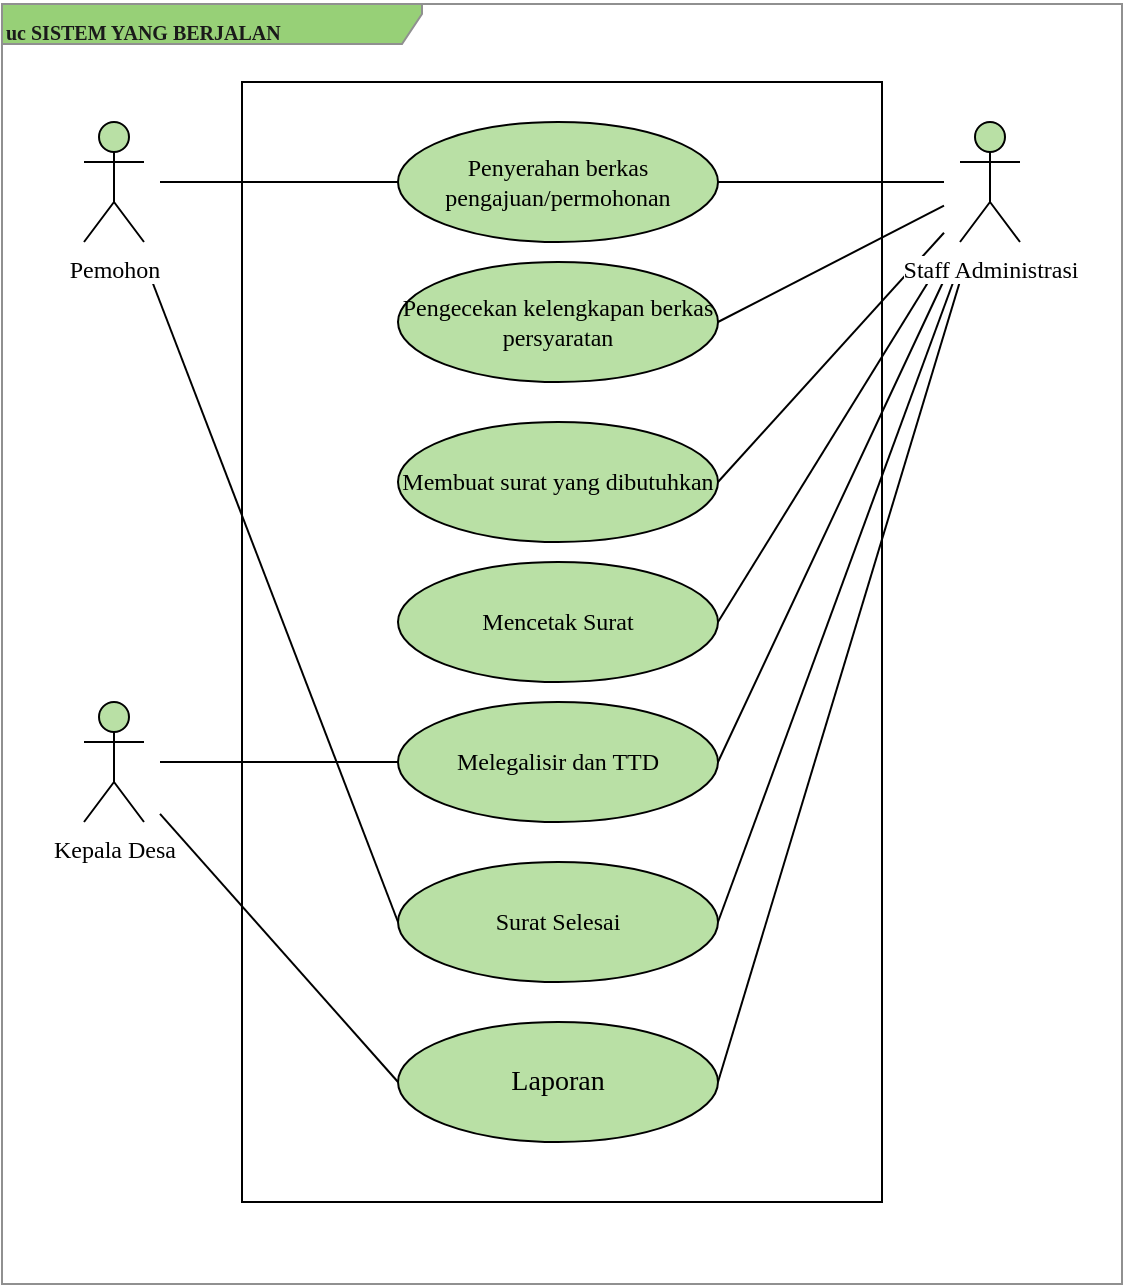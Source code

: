 <mxfile version="15.7.3" type="github" pages="2">
  <diagram id="C5RBs43oDa-KdzZeNtuy" name="use case">
    <mxGraphModel dx="1468" dy="796" grid="1" gridSize="10" guides="1" tooltips="1" connect="1" arrows="1" fold="1" page="1" pageScale="1" pageWidth="827" pageHeight="1169" math="0" shadow="0">
      <root>
        <mxCell id="WIyWlLk6GJQsqaUBKTNV-0" />
        <mxCell id="WIyWlLk6GJQsqaUBKTNV-1" parent="WIyWlLk6GJQsqaUBKTNV-0" />
        <mxCell id="R1AbxzGF3tNtCaSV0Vns-0" value="&lt;font size=&quot;1&quot;&gt;&lt;b&gt;uc SISTEM YANG BERJALAN&lt;/b&gt;&lt;/font&gt;" style="shape=umlFrame;whiteSpace=wrap;html=1;hachureGap=4;pointerEvents=0;fontFamily=Times New Roman;fontSize=20;width=210;height=20;fillColor=#97D077;strokeColor=#909090;fontColor=#1A1A1A;align=left;" vertex="1" parent="WIyWlLk6GJQsqaUBKTNV-1">
          <mxGeometry x="40" y="40" width="560" height="640" as="geometry" />
        </mxCell>
        <mxCell id="P93kdAKWn613RfKLbOwr-4" value="" style="rounded=0;whiteSpace=wrap;html=1;hachureGap=4;fontFamily=Architects Daughter;fontSource=https%3A%2F%2Ffonts.googleapis.com%2Fcss%3Ffamily%3DArchitects%2BDaughter;fontSize=20;fillColor=none;" vertex="1" parent="WIyWlLk6GJQsqaUBKTNV-1">
          <mxGeometry x="160" y="79" width="320" height="560" as="geometry" />
        </mxCell>
        <mxCell id="P93kdAKWn613RfKLbOwr-18" style="edgeStyle=none;curved=1;rounded=0;hachureGap=4;orthogonalLoop=1;jettySize=auto;html=1;entryX=0;entryY=0.5;entryDx=0;entryDy=0;fontFamily=Times New Roman;fontSize=12;endArrow=none;startSize=14;endSize=14;sourcePerimeterSpacing=8;targetPerimeterSpacing=8;endFill=0;" edge="1" parent="WIyWlLk6GJQsqaUBKTNV-1" source="P93kdAKWn613RfKLbOwr-5" target="P93kdAKWn613RfKLbOwr-10">
          <mxGeometry relative="1" as="geometry" />
        </mxCell>
        <mxCell id="P93kdAKWn613RfKLbOwr-32" style="edgeStyle=none;curved=1;rounded=0;hachureGap=4;orthogonalLoop=1;jettySize=auto;html=1;entryX=0;entryY=0.5;entryDx=0;entryDy=0;fontFamily=Times New Roman;fontSize=12;endArrow=none;endFill=0;startSize=14;endSize=14;sourcePerimeterSpacing=8;targetPerimeterSpacing=8;" edge="1" parent="WIyWlLk6GJQsqaUBKTNV-1" source="P93kdAKWn613RfKLbOwr-5" target="P93kdAKWn613RfKLbOwr-16">
          <mxGeometry relative="1" as="geometry" />
        </mxCell>
        <mxCell id="P93kdAKWn613RfKLbOwr-5" value="&lt;span style=&quot;background-color: rgb(255, 255, 255); font-size: 12px;&quot;&gt;Pemohon&lt;/span&gt;" style="shape=umlActor;verticalLabelPosition=bottom;verticalAlign=top;html=1;outlineConnect=0;hachureGap=4;fontFamily=Times New Roman;fontSize=12;fillColor=#B9E0A5;" vertex="1" parent="WIyWlLk6GJQsqaUBKTNV-1">
          <mxGeometry x="81" y="99" width="30" height="60" as="geometry" />
        </mxCell>
        <mxCell id="P93kdAKWn613RfKLbOwr-19" style="edgeStyle=none;curved=1;rounded=0;hachureGap=4;orthogonalLoop=1;jettySize=auto;html=1;entryX=1;entryY=0.5;entryDx=0;entryDy=0;fontFamily=Times New Roman;fontSize=12;endArrow=none;endFill=0;startSize=14;endSize=14;sourcePerimeterSpacing=8;targetPerimeterSpacing=8;" edge="1" parent="WIyWlLk6GJQsqaUBKTNV-1" source="P93kdAKWn613RfKLbOwr-8" target="P93kdAKWn613RfKLbOwr-10">
          <mxGeometry relative="1" as="geometry" />
        </mxCell>
        <mxCell id="P93kdAKWn613RfKLbOwr-20" style="edgeStyle=none;curved=1;rounded=0;hachureGap=4;orthogonalLoop=1;jettySize=auto;html=1;entryX=1;entryY=0.5;entryDx=0;entryDy=0;fontFamily=Times New Roman;fontSize=12;endArrow=none;endFill=0;startSize=14;endSize=14;sourcePerimeterSpacing=8;targetPerimeterSpacing=8;" edge="1" parent="WIyWlLk6GJQsqaUBKTNV-1" source="P93kdAKWn613RfKLbOwr-8" target="P93kdAKWn613RfKLbOwr-12">
          <mxGeometry relative="1" as="geometry" />
        </mxCell>
        <mxCell id="P93kdAKWn613RfKLbOwr-21" style="edgeStyle=none;curved=1;rounded=0;hachureGap=4;orthogonalLoop=1;jettySize=auto;html=1;entryX=1;entryY=0.5;entryDx=0;entryDy=0;fontFamily=Times New Roman;fontSize=12;endArrow=none;endFill=0;startSize=14;endSize=14;sourcePerimeterSpacing=8;targetPerimeterSpacing=8;" edge="1" parent="WIyWlLk6GJQsqaUBKTNV-1" source="P93kdAKWn613RfKLbOwr-8" target="P93kdAKWn613RfKLbOwr-13">
          <mxGeometry relative="1" as="geometry" />
        </mxCell>
        <mxCell id="P93kdAKWn613RfKLbOwr-22" style="edgeStyle=none;curved=1;rounded=0;hachureGap=4;orthogonalLoop=1;jettySize=auto;html=1;entryX=1;entryY=0.5;entryDx=0;entryDy=0;fontFamily=Times New Roman;fontSize=12;endArrow=none;endFill=0;startSize=14;endSize=14;sourcePerimeterSpacing=8;targetPerimeterSpacing=8;" edge="1" parent="WIyWlLk6GJQsqaUBKTNV-1" source="P93kdAKWn613RfKLbOwr-8" target="P93kdAKWn613RfKLbOwr-14">
          <mxGeometry relative="1" as="geometry" />
        </mxCell>
        <mxCell id="P93kdAKWn613RfKLbOwr-26" style="edgeStyle=none;curved=1;rounded=0;hachureGap=4;orthogonalLoop=1;jettySize=auto;html=1;entryX=1;entryY=0.5;entryDx=0;entryDy=0;fontFamily=Times New Roman;fontSize=14;endArrow=none;endFill=0;startSize=14;endSize=14;sourcePerimeterSpacing=8;targetPerimeterSpacing=8;" edge="1" parent="WIyWlLk6GJQsqaUBKTNV-1" source="P93kdAKWn613RfKLbOwr-8" target="P93kdAKWn613RfKLbOwr-25">
          <mxGeometry relative="1" as="geometry" />
        </mxCell>
        <mxCell id="P93kdAKWn613RfKLbOwr-37" style="edgeStyle=none;curved=1;rounded=0;hachureGap=4;orthogonalLoop=1;jettySize=auto;html=1;entryX=0;entryY=0.5;entryDx=0;entryDy=0;fontFamily=Times New Roman;fontSize=14;endArrow=none;endFill=0;startSize=14;endSize=14;sourcePerimeterSpacing=8;targetPerimeterSpacing=8;" edge="1" parent="WIyWlLk6GJQsqaUBKTNV-1" source="P93kdAKWn613RfKLbOwr-9" target="P93kdAKWn613RfKLbOwr-25">
          <mxGeometry relative="1" as="geometry" />
        </mxCell>
        <mxCell id="P93kdAKWn613RfKLbOwr-38" style="edgeStyle=none;curved=1;rounded=0;hachureGap=4;orthogonalLoop=1;jettySize=auto;html=1;entryX=0;entryY=0.5;entryDx=0;entryDy=0;fontFamily=Times New Roman;fontSize=12;endArrow=none;endFill=0;startSize=14;endSize=14;sourcePerimeterSpacing=8;targetPerimeterSpacing=8;" edge="1" parent="WIyWlLk6GJQsqaUBKTNV-1" source="P93kdAKWn613RfKLbOwr-9" target="P93kdAKWn613RfKLbOwr-15">
          <mxGeometry relative="1" as="geometry" />
        </mxCell>
        <mxCell id="P93kdAKWn613RfKLbOwr-9" value="Kepala Desa" style="shape=umlActor;verticalLabelPosition=bottom;verticalAlign=top;html=1;outlineConnect=0;hachureGap=4;fontFamily=Times New Roman;fontSize=12;fillColor=#B9E0A5;" vertex="1" parent="WIyWlLk6GJQsqaUBKTNV-1">
          <mxGeometry x="81" y="389" width="30" height="60" as="geometry" />
        </mxCell>
        <mxCell id="P93kdAKWn613RfKLbOwr-10" value="Penyerahan berkas pengajuan/permohonan" style="ellipse;whiteSpace=wrap;html=1;hachureGap=4;fontFamily=Times New Roman;fontSize=12;fillColor=#B9E0A5;" vertex="1" parent="WIyWlLk6GJQsqaUBKTNV-1">
          <mxGeometry x="238" y="99" width="160" height="60" as="geometry" />
        </mxCell>
        <mxCell id="P93kdAKWn613RfKLbOwr-12" value="Pengecekan kelengkapan berkas persyaratan" style="ellipse;whiteSpace=wrap;html=1;hachureGap=4;fontFamily=Times New Roman;fontSize=12;fillColor=#B9E0A5;" vertex="1" parent="WIyWlLk6GJQsqaUBKTNV-1">
          <mxGeometry x="238" y="169" width="160" height="60" as="geometry" />
        </mxCell>
        <mxCell id="P93kdAKWn613RfKLbOwr-13" value="Membuat surat yang dibutuhkan" style="ellipse;whiteSpace=wrap;html=1;hachureGap=4;fontFamily=Times New Roman;fontSize=12;fillColor=#B9E0A5;" vertex="1" parent="WIyWlLk6GJQsqaUBKTNV-1">
          <mxGeometry x="238" y="249" width="160" height="60" as="geometry" />
        </mxCell>
        <mxCell id="P93kdAKWn613RfKLbOwr-14" value="Mencetak Surat" style="ellipse;whiteSpace=wrap;html=1;hachureGap=4;fontFamily=Times New Roman;fontSize=12;fillColor=#B9E0A5;" vertex="1" parent="WIyWlLk6GJQsqaUBKTNV-1">
          <mxGeometry x="238" y="319" width="160" height="60" as="geometry" />
        </mxCell>
        <mxCell id="P93kdAKWn613RfKLbOwr-15" value="Melegalisir dan TTD" style="ellipse;whiteSpace=wrap;html=1;hachureGap=4;fontFamily=Times New Roman;fontSize=12;fillColor=#B9E0A5;" vertex="1" parent="WIyWlLk6GJQsqaUBKTNV-1">
          <mxGeometry x="238" y="389" width="160" height="60" as="geometry" />
        </mxCell>
        <mxCell id="P93kdAKWn613RfKLbOwr-16" value="Surat Selesai" style="ellipse;whiteSpace=wrap;html=1;hachureGap=4;fontFamily=Times New Roman;fontSize=12;fillColor=#B9E0A5;" vertex="1" parent="WIyWlLk6GJQsqaUBKTNV-1">
          <mxGeometry x="238" y="469" width="160" height="60" as="geometry" />
        </mxCell>
        <mxCell id="P93kdAKWn613RfKLbOwr-25" value="Laporan" style="ellipse;whiteSpace=wrap;html=1;hachureGap=4;fontFamily=Times New Roman;fontSize=14;fillColor=#B9E0A5;" vertex="1" parent="WIyWlLk6GJQsqaUBKTNV-1">
          <mxGeometry x="238" y="549" width="160" height="60" as="geometry" />
        </mxCell>
        <mxCell id="P93kdAKWn613RfKLbOwr-33" style="edgeStyle=none;curved=1;rounded=0;hachureGap=4;orthogonalLoop=1;jettySize=auto;html=1;entryX=1;entryY=0.5;entryDx=0;entryDy=0;fontFamily=Times New Roman;fontSize=12;endArrow=none;endFill=0;startSize=14;endSize=14;sourcePerimeterSpacing=8;targetPerimeterSpacing=8;" edge="1" parent="WIyWlLk6GJQsqaUBKTNV-1" source="P93kdAKWn613RfKLbOwr-8" target="P93kdAKWn613RfKLbOwr-15">
          <mxGeometry relative="1" as="geometry" />
        </mxCell>
        <mxCell id="P93kdAKWn613RfKLbOwr-36" style="edgeStyle=none;curved=1;rounded=0;hachureGap=4;orthogonalLoop=1;jettySize=auto;html=1;entryX=1;entryY=0.5;entryDx=0;entryDy=0;fontFamily=Times New Roman;fontSize=12;endArrow=none;endFill=0;startSize=14;endSize=14;sourcePerimeterSpacing=8;targetPerimeterSpacing=8;" edge="1" parent="WIyWlLk6GJQsqaUBKTNV-1" source="P93kdAKWn613RfKLbOwr-8" target="P93kdAKWn613RfKLbOwr-16">
          <mxGeometry relative="1" as="geometry" />
        </mxCell>
        <mxCell id="P93kdAKWn613RfKLbOwr-8" value="&lt;span style=&quot;background-color: rgb(255, 255, 255); font-size: 12px;&quot;&gt;Staff Administrasi&lt;/span&gt;" style="shape=umlActor;verticalLabelPosition=bottom;verticalAlign=top;html=1;outlineConnect=0;hachureGap=4;fontFamily=Times New Roman;fontSize=12;fillColor=#B9E0A5;" vertex="1" parent="WIyWlLk6GJQsqaUBKTNV-1">
          <mxGeometry x="519" y="99" width="30" height="60" as="geometry" />
        </mxCell>
      </root>
    </mxGraphModel>
  </diagram>
  <diagram name="act-diagram" id="EzQDBCoAbCLYZZ4XYxiy">
    <mxGraphModel dx="1468" dy="796" grid="1" gridSize="10" guides="1" tooltips="1" connect="1" arrows="1" fold="1" page="1" pageScale="1" pageWidth="827" pageHeight="1169" math="0" shadow="0">
      <root>
        <mxCell id="nnEQlcjSg8EqqNv9_jPq-0" />
        <mxCell id="nnEQlcjSg8EqqNv9_jPq-1" parent="nnEQlcjSg8EqqNv9_jPq-0" />
        <mxCell id="QlBk0HFEvFNq72E6Q_7V-33" value="&lt;b style=&quot;font-size: x-small&quot;&gt;sd SISTEM YANG BERJALAN&lt;/b&gt;" style="shape=umlFrame;whiteSpace=wrap;html=1;hachureGap=4;pointerEvents=0;fontFamily=Times New Roman;fontSize=20;width=210;height=20;fillColor=#97D077;strokeColor=#909090;fontColor=#1A1A1A;align=left;" vertex="1" parent="nnEQlcjSg8EqqNv9_jPq-1">
          <mxGeometry x="827" y="40" width="680" height="640" as="geometry" />
        </mxCell>
        <mxCell id="h9RHg6pNDmwT4sktytUE-0" value="&lt;font color=&quot;#000000&quot; style=&quot;background-color: rgb(255, 255, 255); font-size: 12px;&quot;&gt;Pemohon&lt;/font&gt;" style="shape=umlLifeline;participant=umlActor;perimeter=lifelinePerimeter;whiteSpace=wrap;html=1;container=1;collapsible=0;recursiveResize=0;verticalAlign=top;spacingTop=36;outlineConnect=0;labelBackgroundColor=none;hachureGap=4;fontFamily=Times New Roman;fontSize=12;fontColor=#FFFFFF;strokeColor=#000000;fillColor=#B9E0A5;gradientColor=none;" vertex="1" parent="nnEQlcjSg8EqqNv9_jPq-1">
          <mxGeometry x="870" y="80" width="20" height="560" as="geometry" />
        </mxCell>
        <mxCell id="h9RHg6pNDmwT4sktytUE-1" value="" style="html=1;points=[];perimeter=orthogonalPerimeter;labelBackgroundColor=#FFFFFF;hachureGap=4;fontFamily=Times New Roman;fontSize=12;fontColor=#000000;strokeColor=#000000;fillColor=#B9E0A5;gradientColor=none;" vertex="1" parent="h9RHg6pNDmwT4sktytUE-0">
          <mxGeometry x="5" y="94" width="10" height="336" as="geometry" />
        </mxCell>
        <mxCell id="h9RHg6pNDmwT4sktytUE-2" value="&lt;font color=&quot;#000000&quot; style=&quot;background-color: rgb(255, 255, 255); font-size: 12px;&quot;&gt;Staff Administrasi&lt;/font&gt;" style="shape=umlLifeline;participant=umlActor;perimeter=lifelinePerimeter;whiteSpace=wrap;html=1;container=1;collapsible=0;recursiveResize=0;verticalAlign=top;spacingTop=36;outlineConnect=0;labelBackgroundColor=none;hachureGap=4;fontFamily=Times New Roman;fontSize=12;fontColor=#FFFFFF;strokeColor=#000000;fillColor=#B9E0A5;gradientColor=none;" vertex="1" parent="nnEQlcjSg8EqqNv9_jPq-1">
          <mxGeometry x="1020" y="80" width="20" height="560" as="geometry" />
        </mxCell>
        <mxCell id="h9RHg6pNDmwT4sktytUE-3" value="" style="html=1;points=[];perimeter=orthogonalPerimeter;labelBackgroundColor=#FFFFFF;hachureGap=4;fontFamily=Times New Roman;fontSize=12;fontColor=#000000;strokeColor=#000000;fillColor=#B9E0A5;gradientColor=none;" vertex="1" parent="h9RHg6pNDmwT4sktytUE-2">
          <mxGeometry x="5" y="94" width="10" height="426" as="geometry" />
        </mxCell>
        <mxCell id="h9RHg6pNDmwT4sktytUE-25" value="" style="html=1;points=[];perimeter=orthogonalPerimeter;labelBackgroundColor=none;hachureGap=4;fontFamily=Times New Roman;fontSize=12;fontColor=#000000;strokeColor=#000000;fillColor=#B9E0A5;gradientColor=none;" vertex="1" parent="h9RHg6pNDmwT4sktytUE-2">
          <mxGeometry x="10" y="201" width="10" height="10" as="geometry" />
        </mxCell>
        <mxCell id="h9RHg6pNDmwT4sktytUE-6" value="&lt;font color=&quot;#000000&quot;&gt;&lt;span style=&quot;background-color: rgb(255 , 255 , 255)&quot;&gt;Kepala Desa&lt;/span&gt;&lt;/font&gt;" style="shape=umlLifeline;participant=umlActor;perimeter=lifelinePerimeter;whiteSpace=wrap;html=1;container=1;collapsible=0;recursiveResize=0;verticalAlign=top;spacingTop=36;outlineConnect=0;labelBackgroundColor=none;hachureGap=4;fontFamily=Times New Roman;fontSize=12;fontColor=#FFFFFF;strokeColor=#000000;fillColor=#B9E0A5;gradientColor=none;" vertex="1" parent="nnEQlcjSg8EqqNv9_jPq-1">
          <mxGeometry x="1460" y="80" width="20" height="560" as="geometry" />
        </mxCell>
        <mxCell id="h9RHg6pNDmwT4sktytUE-7" value="" style="html=1;points=[];perimeter=orthogonalPerimeter;labelBackgroundColor=#FFFFFF;hachureGap=4;fontFamily=Times New Roman;fontSize=12;fontColor=#000000;strokeColor=#000000;fillColor=#B9E0A5;gradientColor=none;" vertex="1" parent="h9RHg6pNDmwT4sktytUE-6">
          <mxGeometry x="5" y="350" width="10" height="160" as="geometry" />
        </mxCell>
        <mxCell id="h9RHg6pNDmwT4sktytUE-10" value="1 :Membawa Berkas" style="rounded=0;hachureGap=4;orthogonalLoop=1;jettySize=auto;html=1;labelBackgroundColor=default;fontFamily=Times New Roman;fontSize=12;fontColor=#000000;endArrow=block;endFill=1;startSize=14;endSize=8;sourcePerimeterSpacing=8;targetPerimeterSpacing=8;strokeColor=#FF0000;exitX=1.009;exitY=0.008;exitDx=0;exitDy=0;exitPerimeter=0;entryX=0.1;entryY=0.004;entryDx=0;entryDy=0;entryPerimeter=0;" edge="1" parent="nnEQlcjSg8EqqNv9_jPq-1" source="h9RHg6pNDmwT4sktytUE-1" target="h9RHg6pNDmwT4sktytUE-3">
          <mxGeometry y="10" relative="1" as="geometry">
            <mxPoint x="893" y="176" as="sourcePoint" />
            <mxPoint x="1020" y="176" as="targetPoint" />
            <mxPoint as="offset" />
          </mxGeometry>
        </mxCell>
        <mxCell id="h9RHg6pNDmwT4sktytUE-17" value="Berkas" style="shape=umlLifeline;perimeter=lifelinePerimeter;whiteSpace=wrap;html=1;container=1;collapsible=0;recursiveResize=0;outlineConnect=0;labelBackgroundColor=none;hachureGap=4;fontFamily=Times New Roman;fontSize=12;fontColor=#000000;strokeColor=#000000;fillColor=#B9E0A5;gradientColor=none;" vertex="1" parent="nnEQlcjSg8EqqNv9_jPq-1">
          <mxGeometry x="1145" y="80" width="70" height="560" as="geometry" />
        </mxCell>
        <mxCell id="h9RHg6pNDmwT4sktytUE-19" value="" style="html=1;points=[];perimeter=orthogonalPerimeter;labelBackgroundColor=none;hachureGap=4;fontFamily=Times New Roman;fontSize=12;fontColor=#000000;strokeColor=#000000;fillColor=#B9E0A5;gradientColor=none;" vertex="1" parent="h9RHg6pNDmwT4sktytUE-17">
          <mxGeometry x="30" y="165" width="10" height="15" as="geometry" />
        </mxCell>
        <mxCell id="h9RHg6pNDmwT4sktytUE-21" value="Surat" style="shape=umlLifeline;perimeter=lifelinePerimeter;whiteSpace=wrap;html=1;container=1;collapsible=0;recursiveResize=0;outlineConnect=0;labelBackgroundColor=none;hachureGap=4;fontFamily=Times New Roman;fontSize=12;fontColor=#000000;strokeColor=#000000;fillColor=#B9E0A5;gradientColor=none;" vertex="1" parent="nnEQlcjSg8EqqNv9_jPq-1">
          <mxGeometry x="1241" y="80" width="70" height="560" as="geometry" />
        </mxCell>
        <mxCell id="h9RHg6pNDmwT4sktytUE-22" value="" style="html=1;points=[];perimeter=orthogonalPerimeter;labelBackgroundColor=none;hachureGap=4;fontFamily=Times New Roman;fontSize=12;fontColor=#000000;strokeColor=#000000;fillColor=#B9E0A5;gradientColor=none;" vertex="1" parent="h9RHg6pNDmwT4sktytUE-21">
          <mxGeometry x="30" y="237" width="10" height="73" as="geometry" />
        </mxCell>
        <mxCell id="h9RHg6pNDmwT4sktytUE-33" value="Laporan" style="shape=umlLifeline;perimeter=lifelinePerimeter;whiteSpace=wrap;html=1;container=1;collapsible=0;recursiveResize=0;outlineConnect=0;labelBackgroundColor=none;hachureGap=4;fontFamily=Times New Roman;fontSize=12;fontColor=#000000;strokeColor=#000000;fillColor=#B9E0A5;gradientColor=none;" vertex="1" parent="nnEQlcjSg8EqqNv9_jPq-1">
          <mxGeometry x="1337" y="80" width="70" height="560" as="geometry" />
        </mxCell>
        <mxCell id="h9RHg6pNDmwT4sktytUE-34" value="" style="html=1;points=[];perimeter=orthogonalPerimeter;labelBackgroundColor=none;hachureGap=4;fontFamily=Times New Roman;fontSize=12;fontColor=#000000;strokeColor=#000000;fillColor=#B9E0A5;gradientColor=none;" vertex="1" parent="h9RHg6pNDmwT4sktytUE-33">
          <mxGeometry x="30" y="433" width="10" height="40" as="geometry" />
        </mxCell>
        <mxCell id="rQhidSEt4k1ycaJ4zwV_-0" value="&lt;font size=&quot;1&quot;&gt;&lt;b&gt;act SISTEM YANG BERJALAN&lt;/b&gt;&lt;/font&gt;" style="shape=umlFrame;whiteSpace=wrap;html=1;hachureGap=4;pointerEvents=0;fontFamily=Times New Roman;fontSize=20;width=210;height=20;fillColor=#97D077;strokeColor=#909090;fontColor=#1A1A1A;align=left;" vertex="1" parent="nnEQlcjSg8EqqNv9_jPq-1">
          <mxGeometry x="80" y="40" width="680" height="960" as="geometry" />
        </mxCell>
        <mxCell id="Gp1zR7eavyP5q6iyYhlP-24" value="Pemohon" style="swimlane;startSize=20;hachureGap=4;pointerEvents=0;fontFamily=Times New Roman;fontSize=12;align=center;fillColor=none;strokeColor=#000000;" vertex="1" parent="nnEQlcjSg8EqqNv9_jPq-1">
          <mxGeometry x="120" y="80" width="200" height="880" as="geometry" />
        </mxCell>
        <mxCell id="Gp1zR7eavyP5q6iyYhlP-25" value="" style="ellipse;html=1;shape=startState;fillColor=#000000;strokeColor=#FF0000;hachureGap=4;pointerEvents=0;fontFamily=Times New Roman;fontSize=12;align=center;" vertex="1" parent="Gp1zR7eavyP5q6iyYhlP-24">
          <mxGeometry x="85" y="60" width="30" height="30" as="geometry" />
        </mxCell>
        <mxCell id="Gp1zR7eavyP5q6iyYhlP-26" value="&lt;font style=&quot;font-size: 12px&quot;&gt;Mulai&lt;/font&gt;" style="text;html=1;strokeColor=none;fillColor=none;align=center;verticalAlign=middle;whiteSpace=wrap;rounded=0;hachureGap=4;pointerEvents=0;fontFamily=Times New Roman;fontSize=8;" vertex="1" parent="Gp1zR7eavyP5q6iyYhlP-24">
          <mxGeometry x="70" y="40" width="60" height="30" as="geometry" />
        </mxCell>
        <mxCell id="Gp1zR7eavyP5q6iyYhlP-37" value="Menyerahkan Berkas Persyaratan Permohonan" style="rounded=1;whiteSpace=wrap;html=1;arcSize=40;fontColor=#000000;fillColor=#B9E0A5;strokeColor=#FF0000;hachureGap=4;pointerEvents=0;fontFamily=Times New Roman;fontSize=11;align=center;" vertex="1" parent="Gp1zR7eavyP5q6iyYhlP-24">
          <mxGeometry x="40" y="200" width="120" height="40" as="geometry" />
        </mxCell>
        <mxCell id="Gp1zR7eavyP5q6iyYhlP-27" value="Staff Administrasi" style="swimlane;startSize=20;hachureGap=4;pointerEvents=0;fontFamily=Times New Roman;fontSize=12;align=center;fillColor=none;strokeColor=#000000;" vertex="1" parent="nnEQlcjSg8EqqNv9_jPq-1">
          <mxGeometry x="320" y="80" width="200" height="880" as="geometry" />
        </mxCell>
        <mxCell id="DsfHyUygl1TfHLJwQq6e-9" style="edgeStyle=none;curved=1;rounded=0;hachureGap=4;orthogonalLoop=1;jettySize=auto;html=1;exitX=0.5;exitY=1;exitDx=0;exitDy=0;entryX=0.5;entryY=0;entryDx=0;entryDy=0;fontFamily=Times New Roman;fontSize=11;endArrow=open;endFill=0;startSize=14;endSize=8;sourcePerimeterSpacing=8;targetPerimeterSpacing=8;strokeColor=#FF0000;" edge="1" parent="Gp1zR7eavyP5q6iyYhlP-27" source="Gp1zR7eavyP5q6iyYhlP-28" target="DsfHyUygl1TfHLJwQq6e-5">
          <mxGeometry relative="1" as="geometry" />
        </mxCell>
        <mxCell id="Gp1zR7eavyP5q6iyYhlP-28" value="Memeriksa Kelengkapan Berkas Persyaratan" style="rounded=1;whiteSpace=wrap;html=1;arcSize=40;fontColor=#000000;fillColor=#B9E0A5;strokeColor=#FF0000;hachureGap=4;pointerEvents=0;fontFamily=Times New Roman;fontSize=11;align=center;" vertex="1" parent="Gp1zR7eavyP5q6iyYhlP-27">
          <mxGeometry x="40" y="200" width="120" height="40" as="geometry" />
        </mxCell>
        <mxCell id="WouqY0OHjDTVxSUwYaX0-3" style="edgeStyle=orthogonalEdgeStyle;rounded=0;hachureGap=4;orthogonalLoop=1;jettySize=auto;html=1;exitX=0.5;exitY=1;exitDx=0;exitDy=0;entryX=0.5;entryY=0;entryDx=0;entryDy=0;labelBackgroundColor=#FFFFFF;fontFamily=Times New Roman;fontSize=11;endArrow=open;endFill=0;startSize=14;endSize=8;sourcePerimeterSpacing=8;targetPerimeterSpacing=8;strokeColor=#FF0000;" edge="1" parent="Gp1zR7eavyP5q6iyYhlP-27" source="Gp1zR7eavyP5q6iyYhlP-29" target="WouqY0OHjDTVxSUwYaX0-2">
          <mxGeometry relative="1" as="geometry" />
        </mxCell>
        <mxCell id="Gp1zR7eavyP5q6iyYhlP-29" value="Membuat Surat yang Diminta" style="rounded=1;whiteSpace=wrap;html=1;arcSize=40;fontColor=#000000;fillColor=#B9E0A5;strokeColor=#FF0000;hachureGap=4;pointerEvents=0;fontFamily=Times New Roman;fontSize=11;align=center;" vertex="1" parent="Gp1zR7eavyP5q6iyYhlP-27">
          <mxGeometry x="40" y="360" width="120" height="40" as="geometry" />
        </mxCell>
        <mxCell id="Gp1zR7eavyP5q6iyYhlP-32" value="Meminta Legalisir dan TTD Kepala Desa" style="rounded=1;whiteSpace=wrap;html=1;arcSize=40;fontColor=#000000;fillColor=#B9E0A5;strokeColor=#FF0000;hachureGap=4;pointerEvents=0;fontFamily=Times New Roman;fontSize=11;align=center;" vertex="1" parent="Gp1zR7eavyP5q6iyYhlP-27">
          <mxGeometry x="40" y="500" width="120" height="40" as="geometry" />
        </mxCell>
        <mxCell id="DsfHyUygl1TfHLJwQq6e-4" value="Y" style="edgeStyle=orthogonalEdgeStyle;rounded=0;hachureGap=4;orthogonalLoop=1;jettySize=auto;html=1;exitX=0.5;exitY=1;exitDx=0;exitDy=0;entryX=0.5;entryY=0;entryDx=0;entryDy=0;fontFamily=Times New Roman;fontSize=11;endArrow=open;startSize=14;endSize=8;sourcePerimeterSpacing=8;targetPerimeterSpacing=8;strokeColor=#FF0000;" edge="1" parent="Gp1zR7eavyP5q6iyYhlP-27" source="DsfHyUygl1TfHLJwQq6e-5">
          <mxGeometry x="-0.333" y="-10" relative="1" as="geometry">
            <mxPoint as="offset" />
            <mxPoint x="100" y="360" as="targetPoint" />
          </mxGeometry>
        </mxCell>
        <mxCell id="DsfHyUygl1TfHLJwQq6e-5" value="Data &lt;br style=&quot;font-size: 11px;&quot;&gt;Valid?" style="rhombus;whiteSpace=wrap;html=1;fillColor=#B9E0A5;strokeColor=#FF0000;hachureGap=4;pointerEvents=0;fontFamily=Times New Roman;fontSize=11;align=center;" vertex="1" parent="Gp1zR7eavyP5q6iyYhlP-27">
          <mxGeometry x="60" y="270" width="80" height="60" as="geometry" />
        </mxCell>
        <mxCell id="WouqY0OHjDTVxSUwYaX0-4" style="edgeStyle=orthogonalEdgeStyle;rounded=0;hachureGap=4;orthogonalLoop=1;jettySize=auto;html=1;exitX=0.5;exitY=1;exitDx=0;exitDy=0;entryX=0.5;entryY=0;entryDx=0;entryDy=0;labelBackgroundColor=#FFFFFF;fontFamily=Times New Roman;fontSize=11;endArrow=open;endFill=0;startSize=14;endSize=8;sourcePerimeterSpacing=8;targetPerimeterSpacing=8;strokeColor=#FF0000;" edge="1" parent="Gp1zR7eavyP5q6iyYhlP-27" source="WouqY0OHjDTVxSUwYaX0-2" target="Gp1zR7eavyP5q6iyYhlP-32">
          <mxGeometry relative="1" as="geometry" />
        </mxCell>
        <mxCell id="WouqY0OHjDTVxSUwYaX0-2" value="Mencetak Surat" style="rounded=1;whiteSpace=wrap;html=1;arcSize=40;fontColor=#000000;fillColor=#B9E0A5;strokeColor=#FF0000;hachureGap=4;pointerEvents=0;fontFamily=Times New Roman;fontSize=11;align=center;" vertex="1" parent="Gp1zR7eavyP5q6iyYhlP-27">
          <mxGeometry x="40" y="430" width="120" height="40" as="geometry" />
        </mxCell>
        <mxCell id="7JWI9a8jckN2q67RNYAM-6" style="edgeStyle=none;rounded=0;hachureGap=4;orthogonalLoop=1;jettySize=auto;html=1;exitX=0.5;exitY=1;exitDx=0;exitDy=0;entryX=0.5;entryY=0;entryDx=0;entryDy=0;labelBackgroundColor=default;fontFamily=Times New Roman;fontSize=12;fontColor=#000000;startArrow=none;startFill=0;endArrow=open;endFill=0;startSize=8;endSize=8;sourcePerimeterSpacing=8;targetPerimeterSpacing=8;strokeColor=#FF0000;" edge="1" parent="Gp1zR7eavyP5q6iyYhlP-27" source="Gp1zR7eavyP5q6iyYhlP-53" target="7JWI9a8jckN2q67RNYAM-4">
          <mxGeometry relative="1" as="geometry" />
        </mxCell>
        <mxCell id="Gp1zR7eavyP5q6iyYhlP-53" value="Mencatat Laporan" style="rounded=1;whiteSpace=wrap;html=1;arcSize=40;fontColor=#000000;fillColor=#B9E0A5;strokeColor=#FF0000;hachureGap=4;pointerEvents=0;fontFamily=Times New Roman;fontSize=11;align=center;" vertex="1" parent="Gp1zR7eavyP5q6iyYhlP-27">
          <mxGeometry x="40" y="640" width="120" height="40" as="geometry" />
        </mxCell>
        <mxCell id="WouqY0OHjDTVxSUwYaX0-13" value="Menyerahkan Surat" style="rounded=1;whiteSpace=wrap;html=1;arcSize=40;fontColor=#000000;fillColor=#B9E0A5;strokeColor=#FF0000;hachureGap=4;pointerEvents=0;fontFamily=Times New Roman;fontSize=11;align=center;" vertex="1" parent="Gp1zR7eavyP5q6iyYhlP-27">
          <mxGeometry x="40" y="570" width="120" height="40" as="geometry" />
        </mxCell>
        <mxCell id="Gp1zR7eavyP5q6iyYhlP-48" style="edgeStyle=orthogonalEdgeStyle;rounded=0;hachureGap=4;orthogonalLoop=1;jettySize=auto;html=1;entryX=0.5;entryY=0;entryDx=0;entryDy=0;fontFamily=Times New Roman;fontSize=8;endArrow=open;startSize=14;endSize=8;sourcePerimeterSpacing=8;targetPerimeterSpacing=8;strokeColor=#FF0000;" edge="1" parent="Gp1zR7eavyP5q6iyYhlP-27" target="Gp1zR7eavyP5q6iyYhlP-62">
          <mxGeometry relative="1" as="geometry">
            <mxPoint x="300" y="700" as="targetPoint" />
            <mxPoint x="300" y="750" as="sourcePoint" />
          </mxGeometry>
        </mxCell>
        <mxCell id="Gp1zR7eavyP5q6iyYhlP-61" value="" style="group" vertex="1" connectable="0" parent="Gp1zR7eavyP5q6iyYhlP-27">
          <mxGeometry x="270" y="810" width="60" height="55" as="geometry" />
        </mxCell>
        <mxCell id="Gp1zR7eavyP5q6iyYhlP-62" value="" style="ellipse;html=1;shape=endState;fillColor=#000000;strokeColor=#ff0000;hachureGap=4;pointerEvents=0;fontFamily=Times New Roman;fontSize=12;align=center;" vertex="1" parent="Gp1zR7eavyP5q6iyYhlP-61">
          <mxGeometry x="15" width="30" height="30" as="geometry" />
        </mxCell>
        <mxCell id="Gp1zR7eavyP5q6iyYhlP-63" value="&lt;font style=&quot;font-size: 12px&quot;&gt;Selesai&lt;/font&gt;" style="text;html=1;strokeColor=none;fillColor=none;align=center;verticalAlign=middle;whiteSpace=wrap;rounded=0;hachureGap=4;pointerEvents=0;fontFamily=Times New Roman;fontSize=8;" vertex="1" parent="Gp1zR7eavyP5q6iyYhlP-61">
          <mxGeometry y="25" width="60" height="30" as="geometry" />
        </mxCell>
        <mxCell id="7JWI9a8jckN2q67RNYAM-4" value="Menyerahkan Laporan" style="rounded=1;whiteSpace=wrap;html=1;arcSize=40;fontColor=#000000;fillColor=#B9E0A5;strokeColor=#FF0000;hachureGap=4;pointerEvents=0;fontFamily=Times New Roman;fontSize=11;align=center;" vertex="1" parent="Gp1zR7eavyP5q6iyYhlP-27">
          <mxGeometry x="40" y="710" width="120" height="40" as="geometry" />
        </mxCell>
        <mxCell id="DsfHyUygl1TfHLJwQq6e-7" style="edgeStyle=none;curved=1;rounded=0;hachureGap=4;orthogonalLoop=1;jettySize=auto;html=1;exitX=0.5;exitY=1;exitDx=0;exitDy=0;entryX=0.5;entryY=0;entryDx=0;entryDy=0;fontFamily=Times New Roman;fontSize=11;endArrow=open;endFill=0;startSize=14;endSize=8;sourcePerimeterSpacing=8;targetPerimeterSpacing=8;strokeColor=#FF0000;" edge="1" parent="nnEQlcjSg8EqqNv9_jPq-1" source="Gp1zR7eavyP5q6iyYhlP-35" target="Gp1zR7eavyP5q6iyYhlP-37">
          <mxGeometry relative="1" as="geometry" />
        </mxCell>
        <mxCell id="Gp1zR7eavyP5q6iyYhlP-35" value="Membawa Berkas Persyaratan" style="rounded=1;whiteSpace=wrap;html=1;arcSize=40;fontColor=#000000;fillColor=#B9E0A5;strokeColor=#FF0000;hachureGap=4;pointerEvents=0;fontFamily=Times New Roman;fontSize=11;align=center;" vertex="1" parent="nnEQlcjSg8EqqNv9_jPq-1">
          <mxGeometry x="160" y="200" width="120" height="40" as="geometry" />
        </mxCell>
        <mxCell id="Gp1zR7eavyP5q6iyYhlP-42" value="" style="edgeStyle=orthogonalEdgeStyle;html=1;verticalAlign=bottom;endArrow=open;endSize=8;strokeColor=#FF0000;rounded=0;hachureGap=4;fontFamily=Times New Roman;fontSize=12;sourcePerimeterSpacing=8;targetPerimeterSpacing=8;curved=1;entryX=0.5;entryY=0;entryDx=0;entryDy=0;exitX=0.502;exitY=0.862;exitDx=0;exitDy=0;exitPerimeter=0;" edge="1" parent="nnEQlcjSg8EqqNv9_jPq-1" source="Gp1zR7eavyP5q6iyYhlP-25" target="Gp1zR7eavyP5q6iyYhlP-35">
          <mxGeometry relative="1" as="geometry">
            <mxPoint x="220" y="205" as="targetPoint" />
          </mxGeometry>
        </mxCell>
        <mxCell id="WouqY0OHjDTVxSUwYaX0-16" style="edgeStyle=orthogonalEdgeStyle;rounded=0;hachureGap=4;orthogonalLoop=1;jettySize=auto;html=1;exitX=0.5;exitY=1;exitDx=0;exitDy=0;entryX=0;entryY=0.5;entryDx=0;entryDy=0;labelBackgroundColor=#FFFFFF;fontFamily=Times New Roman;fontSize=11;endArrow=open;endFill=0;startSize=14;endSize=8;sourcePerimeterSpacing=8;targetPerimeterSpacing=8;strokeColor=#FF0000;" edge="1" parent="nnEQlcjSg8EqqNv9_jPq-1" source="Gp1zR7eavyP5q6iyYhlP-44" target="Gp1zR7eavyP5q6iyYhlP-53">
          <mxGeometry relative="1" as="geometry" />
        </mxCell>
        <mxCell id="Gp1zR7eavyP5q6iyYhlP-44" value="Surat Selesai" style="rounded=1;whiteSpace=wrap;html=1;arcSize=40;fontColor=#000000;fillColor=#B9E0A5;strokeColor=#FF0000;hachureGap=4;pointerEvents=0;fontFamily=Times New Roman;fontSize=11;align=center;" vertex="1" parent="nnEQlcjSg8EqqNv9_jPq-1">
          <mxGeometry x="160" y="650" width="120" height="40" as="geometry" />
        </mxCell>
        <mxCell id="Gp1zR7eavyP5q6iyYhlP-45" value="no" style="edgeStyle=orthogonalEdgeStyle;rounded=0;hachureGap=4;orthogonalLoop=1;jettySize=auto;html=1;exitX=0.5;exitY=0;exitDx=0;exitDy=0;entryX=0.5;entryY=1;entryDx=0;entryDy=0;fontFamily=Times New Roman;fontSize=8;endArrow=open;startSize=14;endSize=8;sourcePerimeterSpacing=8;targetPerimeterSpacing=8;strokeColor=#FF0000;" edge="1" parent="nnEQlcjSg8EqqNv9_jPq-1" target="Gp1zR7eavyP5q6iyYhlP-33">
          <mxGeometry x="-0.333" relative="1" as="geometry">
            <mxPoint as="offset" />
            <mxPoint x="420" y="720" as="sourcePoint" />
          </mxGeometry>
        </mxCell>
        <mxCell id="DsfHyUygl1TfHLJwQq6e-0" value="Kepala Desa" style="swimlane;startSize=20;hachureGap=4;pointerEvents=0;fontFamily=Times New Roman;fontSize=12;align=center;fillColor=none;strokeColor=#000000;" vertex="1" parent="nnEQlcjSg8EqqNv9_jPq-1">
          <mxGeometry x="520" y="80" width="200" height="880" as="geometry" />
        </mxCell>
        <mxCell id="WouqY0OHjDTVxSUwYaX0-9" value="Melegalisir dan TTD Surat" style="rounded=1;whiteSpace=wrap;html=1;arcSize=40;fontColor=#000000;fillColor=#B9E0A5;strokeColor=#FF0000;hachureGap=4;pointerEvents=0;fontFamily=Times New Roman;fontSize=11;align=center;" vertex="1" parent="DsfHyUygl1TfHLJwQq6e-0">
          <mxGeometry x="40" y="500" width="120" height="40" as="geometry" />
        </mxCell>
        <mxCell id="7JWI9a8jckN2q67RNYAM-5" value="Menerima Laporan" style="rounded=1;whiteSpace=wrap;html=1;arcSize=40;fontColor=#000000;fillColor=#B9E0A5;strokeColor=#FF0000;hachureGap=4;pointerEvents=0;fontFamily=Times New Roman;fontSize=11;align=center;" vertex="1" parent="DsfHyUygl1TfHLJwQq6e-0">
          <mxGeometry x="40" y="710" width="120" height="40" as="geometry" />
        </mxCell>
        <mxCell id="DsfHyUygl1TfHLJwQq6e-8" style="edgeStyle=none;curved=1;rounded=0;hachureGap=4;orthogonalLoop=1;jettySize=auto;html=1;exitX=1;exitY=0.5;exitDx=0;exitDy=0;entryX=0;entryY=0.5;entryDx=0;entryDy=0;fontFamily=Times New Roman;fontSize=11;endArrow=open;endFill=0;startSize=14;endSize=8;sourcePerimeterSpacing=8;targetPerimeterSpacing=8;strokeColor=#FF0000;" edge="1" parent="nnEQlcjSg8EqqNv9_jPq-1" source="Gp1zR7eavyP5q6iyYhlP-37" target="Gp1zR7eavyP5q6iyYhlP-28">
          <mxGeometry relative="1" as="geometry" />
        </mxCell>
        <mxCell id="WouqY0OHjDTVxSUwYaX0-0" value="&lt;font style=&quot;font-size: 11px; background-color: rgb(255, 255, 255);&quot;&gt;N&lt;/font&gt;" style="edgeStyle=orthogonalEdgeStyle;rounded=0;hachureGap=4;orthogonalLoop=1;jettySize=auto;html=1;exitX=0;exitY=0.5;exitDx=0;exitDy=0;entryX=0.5;entryY=1;entryDx=0;entryDy=0;fontFamily=Times New Roman;fontSize=11;endArrow=open;endFill=0;startSize=14;endSize=8;sourcePerimeterSpacing=8;targetPerimeterSpacing=8;strokeColor=#FF0000;" edge="1" parent="nnEQlcjSg8EqqNv9_jPq-1" source="DsfHyUygl1TfHLJwQq6e-5" target="Gp1zR7eavyP5q6iyYhlP-37">
          <mxGeometry x="-0.909" y="-10" relative="1" as="geometry">
            <mxPoint as="offset" />
          </mxGeometry>
        </mxCell>
        <mxCell id="WouqY0OHjDTVxSUwYaX0-10" style="edgeStyle=orthogonalEdgeStyle;rounded=0;hachureGap=4;orthogonalLoop=1;jettySize=auto;html=1;exitX=1;exitY=0.5;exitDx=0;exitDy=0;entryX=0;entryY=0.5;entryDx=0;entryDy=0;labelBackgroundColor=#FFFFFF;fontFamily=Times New Roman;fontSize=11;endArrow=open;endFill=0;startSize=14;endSize=8;sourcePerimeterSpacing=8;targetPerimeterSpacing=8;strokeColor=#FF0000;" edge="1" parent="nnEQlcjSg8EqqNv9_jPq-1" source="Gp1zR7eavyP5q6iyYhlP-32" target="WouqY0OHjDTVxSUwYaX0-9">
          <mxGeometry relative="1" as="geometry" />
        </mxCell>
        <mxCell id="WouqY0OHjDTVxSUwYaX0-14" style="edgeStyle=orthogonalEdgeStyle;rounded=0;hachureGap=4;orthogonalLoop=1;jettySize=auto;html=1;exitX=0.5;exitY=1;exitDx=0;exitDy=0;entryX=1;entryY=0.5;entryDx=0;entryDy=0;labelBackgroundColor=#FFFFFF;fontFamily=Times New Roman;fontSize=11;endArrow=open;endFill=0;startSize=14;endSize=8;sourcePerimeterSpacing=8;targetPerimeterSpacing=8;strokeColor=#FF0000;" edge="1" parent="nnEQlcjSg8EqqNv9_jPq-1" source="WouqY0OHjDTVxSUwYaX0-9" target="WouqY0OHjDTVxSUwYaX0-13">
          <mxGeometry relative="1" as="geometry" />
        </mxCell>
        <mxCell id="WouqY0OHjDTVxSUwYaX0-15" style="edgeStyle=orthogonalEdgeStyle;rounded=0;hachureGap=4;orthogonalLoop=1;jettySize=auto;html=1;exitX=0;exitY=0.5;exitDx=0;exitDy=0;entryX=1;entryY=0.5;entryDx=0;entryDy=0;labelBackgroundColor=#FFFFFF;fontFamily=Times New Roman;fontSize=11;endArrow=open;endFill=0;startSize=14;endSize=8;sourcePerimeterSpacing=8;targetPerimeterSpacing=8;strokeColor=#FF0000;" edge="1" parent="nnEQlcjSg8EqqNv9_jPq-1" source="WouqY0OHjDTVxSUwYaX0-13" target="Gp1zR7eavyP5q6iyYhlP-44">
          <mxGeometry relative="1" as="geometry" />
        </mxCell>
        <mxCell id="QlBk0HFEvFNq72E6Q_7V-0" value="" style="shape=image;verticalLabelPosition=bottom;labelBackgroundColor=#ffffff;verticalAlign=top;aspect=fixed;imageAspect=0;image=https://lh3.googleusercontent.com/-nd9-OSdNd2Q/Xjn9n9bspII/AAAAAAAAArk/N6d7CMH8G-4d0pdAdCcIPbNprmii2btLgCK8BGAsYHg/s493/2020-02-04.png;" vertex="1" parent="nnEQlcjSg8EqqNv9_jPq-1">
          <mxGeometry x="1530" y="80" width="493" height="412" as="geometry" />
        </mxCell>
        <mxCell id="QlBk0HFEvFNq72E6Q_7V-28" style="edgeStyle=none;curved=1;rounded=0;hachureGap=4;orthogonalLoop=1;jettySize=auto;html=1;exitX=1;exitY=0.5;exitDx=0;exitDy=0;entryX=0;entryY=0.5;entryDx=0;entryDy=0;fontFamily=Times New Roman;fontSize=11;endArrow=open;endFill=0;startSize=14;endSize=8;sourcePerimeterSpacing=8;targetPerimeterSpacing=8;strokeColor=#FF0000;" edge="1" source="QlBk0HFEvFNq72E6Q_7V-4" parent="nnEQlcjSg8EqqNv9_jPq-1">
          <mxGeometry relative="1" as="geometry">
            <mxPoint x="1120" y="300" as="targetPoint" />
          </mxGeometry>
        </mxCell>
        <mxCell id="QlBk0HFEvFNq72E6Q_7V-29" value="&lt;font style=&quot;font-size: 11px; background-color: rgb(255, 255, 255);&quot;&gt;N&lt;/font&gt;" style="edgeStyle=orthogonalEdgeStyle;rounded=0;hachureGap=4;orthogonalLoop=1;jettySize=auto;html=1;exitX=0;exitY=0.5;exitDx=0;exitDy=0;entryX=0.5;entryY=1;entryDx=0;entryDy=0;fontFamily=Times New Roman;fontSize=11;endArrow=open;endFill=0;startSize=14;endSize=8;sourcePerimeterSpacing=8;targetPerimeterSpacing=8;strokeColor=#FF0000;" edge="1" target="QlBk0HFEvFNq72E6Q_7V-4" parent="nnEQlcjSg8EqqNv9_jPq-1">
          <mxGeometry x="-0.909" y="-10" relative="1" as="geometry">
            <mxPoint x="1140" y="380" as="sourcePoint" />
            <mxPoint as="offset" />
          </mxGeometry>
        </mxCell>
        <mxCell id="h9RHg6pNDmwT4sktytUE-13" value="2 :Menyerahkan Berkas" style="rounded=0;hachureGap=4;orthogonalLoop=1;jettySize=auto;html=1;labelBackgroundColor=default;fontFamily=Times New Roman;fontSize=12;fontColor=#000000;endArrow=block;endFill=1;startSize=14;endSize=8;sourcePerimeterSpacing=8;targetPerimeterSpacing=8;strokeColor=#FF0000;exitX=1.009;exitY=0.008;exitDx=0;exitDy=0;exitPerimeter=0;entryX=0.1;entryY=0.004;entryDx=0;entryDy=0;entryPerimeter=0;" edge="1" parent="nnEQlcjSg8EqqNv9_jPq-1">
          <mxGeometry y="10" relative="1" as="geometry">
            <mxPoint x="885.09" y="217.68" as="sourcePoint" />
            <mxPoint x="1026.0" y="216.84" as="targetPoint" />
            <mxPoint as="offset" />
          </mxGeometry>
        </mxCell>
        <mxCell id="h9RHg6pNDmwT4sktytUE-20" value="3 :Memeriksa Berkas" style="rounded=0;hachureGap=4;orthogonalLoop=1;jettySize=auto;html=1;labelBackgroundColor=default;fontFamily=Times New Roman;fontSize=12;fontColor=#000000;endArrow=block;endFill=1;startSize=14;endSize=8;sourcePerimeterSpacing=8;targetPerimeterSpacing=8;strokeColor=#FF0000;exitX=1.009;exitY=0.008;exitDx=0;exitDy=0;exitPerimeter=0;entryX=0.1;entryY=0.004;entryDx=0;entryDy=0;entryPerimeter=0;" edge="1" parent="nnEQlcjSg8EqqNv9_jPq-1">
          <mxGeometry y="10" relative="1" as="geometry">
            <mxPoint x="1035.09" y="245.68" as="sourcePoint" />
            <mxPoint x="1176" y="244.84" as="targetPoint" />
            <mxPoint as="offset" />
          </mxGeometry>
        </mxCell>
        <mxCell id="h9RHg6pNDmwT4sktytUE-23" value="5 :Membuat Surat yang Diminta" style="rounded=0;hachureGap=4;orthogonalLoop=1;jettySize=auto;html=1;labelBackgroundColor=default;fontFamily=Times New Roman;fontSize=12;fontColor=#000000;endArrow=block;endFill=1;startSize=14;endSize=8;sourcePerimeterSpacing=8;targetPerimeterSpacing=8;strokeColor=#FF0000;exitX=1.009;exitY=0.008;exitDx=0;exitDy=0;exitPerimeter=0;entryX=-0.019;entryY=-0.006;entryDx=0;entryDy=0;entryPerimeter=0;" edge="1" parent="nnEQlcjSg8EqqNv9_jPq-1" target="h9RHg6pNDmwT4sktytUE-22">
          <mxGeometry y="10" relative="1" as="geometry">
            <mxPoint x="1035.0" y="316.84" as="sourcePoint" />
            <mxPoint x="1240" y="317" as="targetPoint" />
            <mxPoint as="offset" />
          </mxGeometry>
        </mxCell>
        <mxCell id="h9RHg6pNDmwT4sktytUE-27" value="4 :Validasi" style="edgeStyle=orthogonalEdgeStyle;html=1;align=left;spacingLeft=2;endArrow=block;rounded=0;entryX=1;entryY=0;labelBackgroundColor=default;hachureGap=4;fontFamily=Times New Roman;fontSize=12;fontColor=#000000;startSize=14;endSize=8;sourcePerimeterSpacing=8;targetPerimeterSpacing=8;strokeColor=#FF0000;" edge="1" parent="nnEQlcjSg8EqqNv9_jPq-1">
          <mxGeometry relative="1" as="geometry">
            <mxPoint x="1036" y="267" as="sourcePoint" />
            <Array as="points">
              <mxPoint x="1066" y="267" />
            </Array>
            <mxPoint x="1041" y="287" as="targetPoint" />
          </mxGeometry>
        </mxCell>
        <mxCell id="h9RHg6pNDmwT4sktytUE-28" value="6 :Cetak Surat" style="rounded=0;hachureGap=4;orthogonalLoop=1;jettySize=auto;html=1;labelBackgroundColor=default;fontFamily=Times New Roman;fontSize=12;fontColor=#000000;endArrow=block;endFill=1;startSize=14;endSize=8;sourcePerimeterSpacing=8;targetPerimeterSpacing=8;strokeColor=#FF0000;exitX=1.009;exitY=0.008;exitDx=0;exitDy=0;exitPerimeter=0;entryX=-0.019;entryY=-0.006;entryDx=0;entryDy=0;entryPerimeter=0;" edge="1" parent="nnEQlcjSg8EqqNv9_jPq-1">
          <mxGeometry y="10" relative="1" as="geometry">
            <mxPoint x="1035" y="349.84" as="sourcePoint" />
            <mxPoint x="1270.81" y="349.7" as="targetPoint" />
            <mxPoint as="offset" />
          </mxGeometry>
        </mxCell>
        <mxCell id="h9RHg6pNDmwT4sktytUE-29" value="6.1 :Surat Selesai Cetak" style="rounded=0;hachureGap=4;orthogonalLoop=1;jettySize=auto;html=1;labelBackgroundColor=default;fontFamily=Times New Roman;fontSize=12;fontColor=#000000;endArrow=none;endFill=0;startSize=8;endSize=8;sourcePerimeterSpacing=8;targetPerimeterSpacing=8;strokeColor=#FF0000;exitX=1.009;exitY=0.008;exitDx=0;exitDy=0;exitPerimeter=0;entryX=-0.019;entryY=-0.006;entryDx=0;entryDy=0;entryPerimeter=0;startArrow=block;startFill=1;dashed=1;" edge="1" parent="nnEQlcjSg8EqqNv9_jPq-1">
          <mxGeometry y="10" relative="1" as="geometry">
            <mxPoint x="1035" y="378.84" as="sourcePoint" />
            <mxPoint x="1270.81" y="378.7" as="targetPoint" />
            <mxPoint as="offset" />
          </mxGeometry>
        </mxCell>
        <mxCell id="h9RHg6pNDmwT4sktytUE-30" value="7 :&lt;span style=&quot;font-size: 11px&quot;&gt;Meminta Legalisir dan TTD Kepala Desa&lt;/span&gt;" style="rounded=0;hachureGap=4;orthogonalLoop=1;jettySize=auto;html=1;labelBackgroundColor=default;fontFamily=Times New Roman;fontSize=12;fontColor=#000000;endArrow=block;endFill=1;startSize=14;endSize=8;sourcePerimeterSpacing=8;targetPerimeterSpacing=8;strokeColor=#FF0000;exitX=1.009;exitY=0.008;exitDx=0;exitDy=0;exitPerimeter=0;entryX=0.095;entryY=0.018;entryDx=0;entryDy=0;entryPerimeter=0;" edge="1" parent="nnEQlcjSg8EqqNv9_jPq-1" target="h9RHg6pNDmwT4sktytUE-7">
          <mxGeometry y="10" relative="1" as="geometry">
            <mxPoint x="1036" y="431.84" as="sourcePoint" />
            <mxPoint x="1271.81" y="431.7" as="targetPoint" />
            <mxPoint as="offset" />
          </mxGeometry>
        </mxCell>
        <mxCell id="h9RHg6pNDmwT4sktytUE-31" value="8 :&lt;span style=&quot;font-size: 11px&quot;&gt;Menyerahkan surat yang sudah di Legalisir dan TTD Kepala Desa&lt;/span&gt;" style="rounded=0;hachureGap=4;orthogonalLoop=1;jettySize=auto;html=1;labelBackgroundColor=default;fontFamily=Times New Roman;fontSize=12;fontColor=#000000;endArrow=none;endFill=0;startSize=8;endSize=8;sourcePerimeterSpacing=8;targetPerimeterSpacing=8;strokeColor=#FF0000;exitX=1.009;exitY=0.008;exitDx=0;exitDy=0;exitPerimeter=0;startArrow=block;startFill=1;entryX=-0.087;entryY=0.27;entryDx=0;entryDy=0;entryPerimeter=0;dashed=1;" edge="1" parent="nnEQlcjSg8EqqNv9_jPq-1" target="h9RHg6pNDmwT4sktytUE-7">
          <mxGeometry y="10" relative="1" as="geometry">
            <mxPoint x="1035" y="472.84" as="sourcePoint" />
            <mxPoint x="1450" y="473" as="targetPoint" />
            <mxPoint as="offset" />
          </mxGeometry>
        </mxCell>
        <mxCell id="h9RHg6pNDmwT4sktytUE-32" value="9 :Surat Selesai" style="rounded=0;hachureGap=4;orthogonalLoop=1;jettySize=auto;html=1;labelBackgroundColor=default;fontFamily=Times New Roman;fontSize=12;fontColor=#000000;endArrow=none;endFill=0;startSize=9;endSize=8;sourcePerimeterSpacing=8;targetPerimeterSpacing=8;strokeColor=#FF0000;exitX=1.009;exitY=0.008;exitDx=0;exitDy=0;exitPerimeter=0;entryX=0.1;entryY=0.004;entryDx=0;entryDy=0;entryPerimeter=0;startArrow=block;startFill=1;dashed=1;" edge="1" parent="nnEQlcjSg8EqqNv9_jPq-1">
          <mxGeometry y="10" relative="1" as="geometry">
            <mxPoint x="885.09" y="500.68" as="sourcePoint" />
            <mxPoint x="1026" y="499.84" as="targetPoint" />
            <mxPoint as="offset" />
          </mxGeometry>
        </mxCell>
        <mxCell id="h9RHg6pNDmwT4sktytUE-35" value="10 :&lt;span style=&quot;font-size: 11px&quot;&gt;Mencatat Laporan&lt;/span&gt;" style="rounded=0;hachureGap=4;orthogonalLoop=1;jettySize=auto;html=1;labelBackgroundColor=default;fontFamily=Times New Roman;fontSize=12;fontColor=#000000;endArrow=block;endFill=1;startSize=14;endSize=8;sourcePerimeterSpacing=8;targetPerimeterSpacing=8;strokeColor=#FF0000;exitX=1.009;exitY=0.008;exitDx=0;exitDy=0;exitPerimeter=0;entryX=-0.013;entryY=-0.023;entryDx=0;entryDy=0;entryPerimeter=0;" edge="1" parent="nnEQlcjSg8EqqNv9_jPq-1" target="h9RHg6pNDmwT4sktytUE-34">
          <mxGeometry y="10" relative="1" as="geometry">
            <mxPoint x="1035" y="512.84" as="sourcePoint" />
            <mxPoint x="1464.95" y="512.08" as="targetPoint" />
            <mxPoint as="offset" />
          </mxGeometry>
        </mxCell>
        <mxCell id="7JWI9a8jckN2q67RNYAM-2" value="11 :&lt;span style=&quot;font-size: 11px&quot;&gt;Selesai Mencatat Laporan&lt;/span&gt;" style="rounded=0;hachureGap=4;orthogonalLoop=1;jettySize=auto;html=1;labelBackgroundColor=default;fontFamily=Times New Roman;fontSize=12;fontColor=#000000;endArrow=none;endFill=0;startSize=8;endSize=8;sourcePerimeterSpacing=8;targetPerimeterSpacing=8;strokeColor=#FF0000;exitX=1.04;exitY=0.961;exitDx=0;exitDy=0;exitPerimeter=0;startArrow=block;startFill=1;entryX=0.021;entryY=0.788;entryDx=0;entryDy=0;entryPerimeter=0;dashed=1;" edge="1" parent="nnEQlcjSg8EqqNv9_jPq-1">
          <mxGeometry y="10" relative="1" as="geometry">
            <mxPoint x="1035.4" y="549.946" as="sourcePoint" />
            <mxPoint x="1367.21" y="549.52" as="targetPoint" />
            <mxPoint as="offset" />
          </mxGeometry>
        </mxCell>
        <mxCell id="7JWI9a8jckN2q67RNYAM-1" value="12 :&lt;span style=&quot;font-size: 11px&quot;&gt;Menyerahkan Laporan&lt;/span&gt;" style="rounded=0;hachureGap=4;orthogonalLoop=1;jettySize=auto;html=1;labelBackgroundColor=default;fontFamily=Times New Roman;fontSize=12;fontColor=#000000;endArrow=block;endFill=1;startSize=14;endSize=8;sourcePerimeterSpacing=8;targetPerimeterSpacing=8;strokeColor=#FF0000;entryX=0.102;entryY=0.993;entryDx=0;entryDy=0;entryPerimeter=0;exitX=1.04;exitY=0.977;exitDx=0;exitDy=0;exitPerimeter=0;" edge="1" parent="nnEQlcjSg8EqqNv9_jPq-1" source="h9RHg6pNDmwT4sktytUE-3" target="h9RHg6pNDmwT4sktytUE-7">
          <mxGeometry y="10" relative="1" as="geometry">
            <mxPoint x="1050" y="590" as="sourcePoint" />
            <mxPoint x="1127" y="590" as="targetPoint" />
            <mxPoint as="offset" />
          </mxGeometry>
        </mxCell>
        <mxCell id="7JWI9a8jckN2q67RNYAM-7" style="edgeStyle=none;rounded=0;hachureGap=4;orthogonalLoop=1;jettySize=auto;html=1;exitX=1;exitY=0.5;exitDx=0;exitDy=0;entryX=0;entryY=0.5;entryDx=0;entryDy=0;labelBackgroundColor=default;fontFamily=Times New Roman;fontSize=12;fontColor=#000000;startArrow=none;startFill=0;endArrow=open;endFill=0;startSize=8;endSize=8;sourcePerimeterSpacing=8;targetPerimeterSpacing=8;strokeColor=#FF0000;" edge="1" parent="nnEQlcjSg8EqqNv9_jPq-1" source="7JWI9a8jckN2q67RNYAM-4" target="7JWI9a8jckN2q67RNYAM-5">
          <mxGeometry relative="1" as="geometry" />
        </mxCell>
      </root>
    </mxGraphModel>
  </diagram>
</mxfile>

